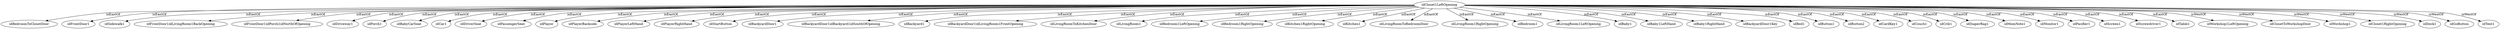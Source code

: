 strict digraph  {
idCloset1LeftOpening [node_type=entity_node];
idBedroomToClosetDoor [node_type=entity_node];
idFrontDoor1 [node_type=entity_node];
idSidewalk1 [node_type=entity_node];
idFrontDoor1idLivingRoom1BackOpening [node_type=entity_node];
idFrontDoor1idPorch1idNorthOfOpening [node_type=entity_node];
idDriveway1 [node_type=entity_node];
idPorch1 [node_type=entity_node];
idBabyCarSeat [node_type=entity_node];
idCar1 [node_type=entity_node];
idDriverSeat [node_type=entity_node];
idPassengerSeat [node_type=entity_node];
idPlayer [node_type=entity_node];
idPlayerBackside [node_type=entity_node];
idPlayerLeftHand [node_type=entity_node];
idPlayerRightHand [node_type=entity_node];
idStartButton [node_type=entity_node];
idBackyardDoor1 [node_type=entity_node];
idBackyardDoor1idBackyard1idSouthOfOpening [node_type=entity_node];
idBackyard1 [node_type=entity_node];
idBackyardDoor1idLivingRoom1FrontOpening [node_type=entity_node];
idLivingRoomToKitchenDoor [node_type=entity_node];
idLivingRoom1 [node_type=entity_node];
idBedroom1LeftOpening [node_type=entity_node];
idBedroom1RightOpening [node_type=entity_node];
idKitchen1RightOpening [node_type=entity_node];
idKitchen1 [node_type=entity_node];
idLivingRoomToBedroomDoor [node_type=entity_node];
idLivingRoom1RightOpening [node_type=entity_node];
idBedroom1 [node_type=entity_node];
idLivingRoom1LeftOpening [node_type=entity_node];
idBaby1 [node_type=entity_node];
idBaby1LeftHand [node_type=entity_node];
idBaby1RightHand [node_type=entity_node];
idBackyardDoor1Key [node_type=entity_node];
idBed1 [node_type=entity_node];
idButton1 [node_type=entity_node];
idButton2 [node_type=entity_node];
idCardKey1 [node_type=entity_node];
idCouch1 [node_type=entity_node];
idCrib1 [node_type=entity_node];
idDiaperBag1 [node_type=entity_node];
idMomNote1 [node_type=entity_node];
idMonitor1 [node_type=entity_node];
idPacifier1 [node_type=entity_node];
idScreen1 [node_type=entity_node];
idScrewdriver1 [node_type=entity_node];
idTable1 [node_type=entity_node];
idWorkshop1LeftOpening [node_type=entity_node];
idClosetToWorkshopDoor [node_type=entity_node];
idWorkshop1 [node_type=entity_node];
idCloset1RightOpening [node_type=entity_node];
idDock1 [node_type=entity_node];
idGoButton [node_type=entity_node];
idTent1 [node_type=entity_node];
idCloset1LeftOpening -> idBedroomToClosetDoor  [edge_type=relationship, label=isEastOf];
idCloset1LeftOpening -> idFrontDoor1  [edge_type=relationship, label=isEastOf];
idCloset1LeftOpening -> idSidewalk1  [edge_type=relationship, label=isEastOf];
idCloset1LeftOpening -> idFrontDoor1idLivingRoom1BackOpening  [edge_type=relationship, label=isEastOf];
idCloset1LeftOpening -> idFrontDoor1idPorch1idNorthOfOpening  [edge_type=relationship, label=isEastOf];
idCloset1LeftOpening -> idDriveway1  [edge_type=relationship, label=isEastOf];
idCloset1LeftOpening -> idPorch1  [edge_type=relationship, label=isEastOf];
idCloset1LeftOpening -> idBabyCarSeat  [edge_type=relationship, label=isEastOf];
idCloset1LeftOpening -> idCar1  [edge_type=relationship, label=isEastOf];
idCloset1LeftOpening -> idDriverSeat  [edge_type=relationship, label=isEastOf];
idCloset1LeftOpening -> idPassengerSeat  [edge_type=relationship, label=isEastOf];
idCloset1LeftOpening -> idPlayer  [edge_type=relationship, label=isEastOf];
idCloset1LeftOpening -> idPlayerBackside  [edge_type=relationship, label=isEastOf];
idCloset1LeftOpening -> idPlayerLeftHand  [edge_type=relationship, label=isEastOf];
idCloset1LeftOpening -> idPlayerRightHand  [edge_type=relationship, label=isEastOf];
idCloset1LeftOpening -> idStartButton  [edge_type=relationship, label=isEastOf];
idCloset1LeftOpening -> idBackyardDoor1  [edge_type=relationship, label=isEastOf];
idCloset1LeftOpening -> idBackyardDoor1idBackyard1idSouthOfOpening  [edge_type=relationship, label=isEastOf];
idCloset1LeftOpening -> idBackyard1  [edge_type=relationship, label=isEastOf];
idCloset1LeftOpening -> idBackyardDoor1idLivingRoom1FrontOpening  [edge_type=relationship, label=isEastOf];
idCloset1LeftOpening -> idLivingRoomToKitchenDoor  [edge_type=relationship, label=isEastOf];
idCloset1LeftOpening -> idLivingRoom1  [edge_type=relationship, label=isEastOf];
idCloset1LeftOpening -> idBedroom1LeftOpening  [edge_type=relationship, label=isEastOf];
idCloset1LeftOpening -> idBedroom1RightOpening  [edge_type=relationship, label=isEastOf];
idCloset1LeftOpening -> idKitchen1RightOpening  [edge_type=relationship, label=isEastOf];
idCloset1LeftOpening -> idKitchen1  [edge_type=relationship, label=isEastOf];
idCloset1LeftOpening -> idLivingRoomToBedroomDoor  [edge_type=relationship, label=isEastOf];
idCloset1LeftOpening -> idLivingRoom1RightOpening  [edge_type=relationship, label=isEastOf];
idCloset1LeftOpening -> idBedroom1  [edge_type=relationship, label=isEastOf];
idCloset1LeftOpening -> idLivingRoom1LeftOpening  [edge_type=relationship, label=isEastOf];
idCloset1LeftOpening -> idBaby1  [edge_type=relationship, label=isEastOf];
idCloset1LeftOpening -> idBaby1LeftHand  [edge_type=relationship, label=isEastOf];
idCloset1LeftOpening -> idBaby1RightHand  [edge_type=relationship, label=isEastOf];
idCloset1LeftOpening -> idBackyardDoor1Key  [edge_type=relationship, label=isEastOf];
idCloset1LeftOpening -> idBed1  [edge_type=relationship, label=isEastOf];
idCloset1LeftOpening -> idButton1  [edge_type=relationship, label=isEastOf];
idCloset1LeftOpening -> idButton2  [edge_type=relationship, label=isEastOf];
idCloset1LeftOpening -> idCardKey1  [edge_type=relationship, label=isEastOf];
idCloset1LeftOpening -> idCouch1  [edge_type=relationship, label=isEastOf];
idCloset1LeftOpening -> idCrib1  [edge_type=relationship, label=isEastOf];
idCloset1LeftOpening -> idDiaperBag1  [edge_type=relationship, label=isEastOf];
idCloset1LeftOpening -> idMomNote1  [edge_type=relationship, label=isEastOf];
idCloset1LeftOpening -> idMonitor1  [edge_type=relationship, label=isEastOf];
idCloset1LeftOpening -> idPacifier1  [edge_type=relationship, label=isEastOf];
idCloset1LeftOpening -> idScreen1  [edge_type=relationship, label=isEastOf];
idCloset1LeftOpening -> idScrewdriver1  [edge_type=relationship, label=isEastOf];
idCloset1LeftOpening -> idTable1  [edge_type=relationship, label=isEastOf];
idCloset1LeftOpening -> idWorkshop1LeftOpening  [edge_type=relationship, label=isWestOf];
idCloset1LeftOpening -> idClosetToWorkshopDoor  [edge_type=relationship, label=isWestOf];
idCloset1LeftOpening -> idWorkshop1  [edge_type=relationship, label=isWestOf];
idCloset1LeftOpening -> idCloset1RightOpening  [edge_type=relationship, label=isWestOf];
idCloset1LeftOpening -> idDock1  [edge_type=relationship, label=isWestOf];
idCloset1LeftOpening -> idGoButton  [edge_type=relationship, label=isWestOf];
idCloset1LeftOpening -> idTent1  [edge_type=relationship, label=isWestOf];
}
